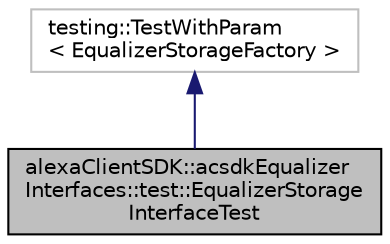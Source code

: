 digraph "alexaClientSDK::acsdkEqualizerInterfaces::test::EqualizerStorageInterfaceTest"
{
 // LATEX_PDF_SIZE
  edge [fontname="Helvetica",fontsize="10",labelfontname="Helvetica",labelfontsize="10"];
  node [fontname="Helvetica",fontsize="10",shape=record];
  Node1 [label="alexaClientSDK::acsdkEqualizer\lInterfaces::test::EqualizerStorage\lInterfaceTest",height=0.2,width=0.4,color="black", fillcolor="grey75", style="filled", fontcolor="black",tooltip=" "];
  Node2 -> Node1 [dir="back",color="midnightblue",fontsize="10",style="solid",fontname="Helvetica"];
  Node2 [label="testing::TestWithParam\l\< EqualizerStorageFactory \>",height=0.2,width=0.4,color="grey75", fillcolor="white", style="filled",tooltip=" "];
}
